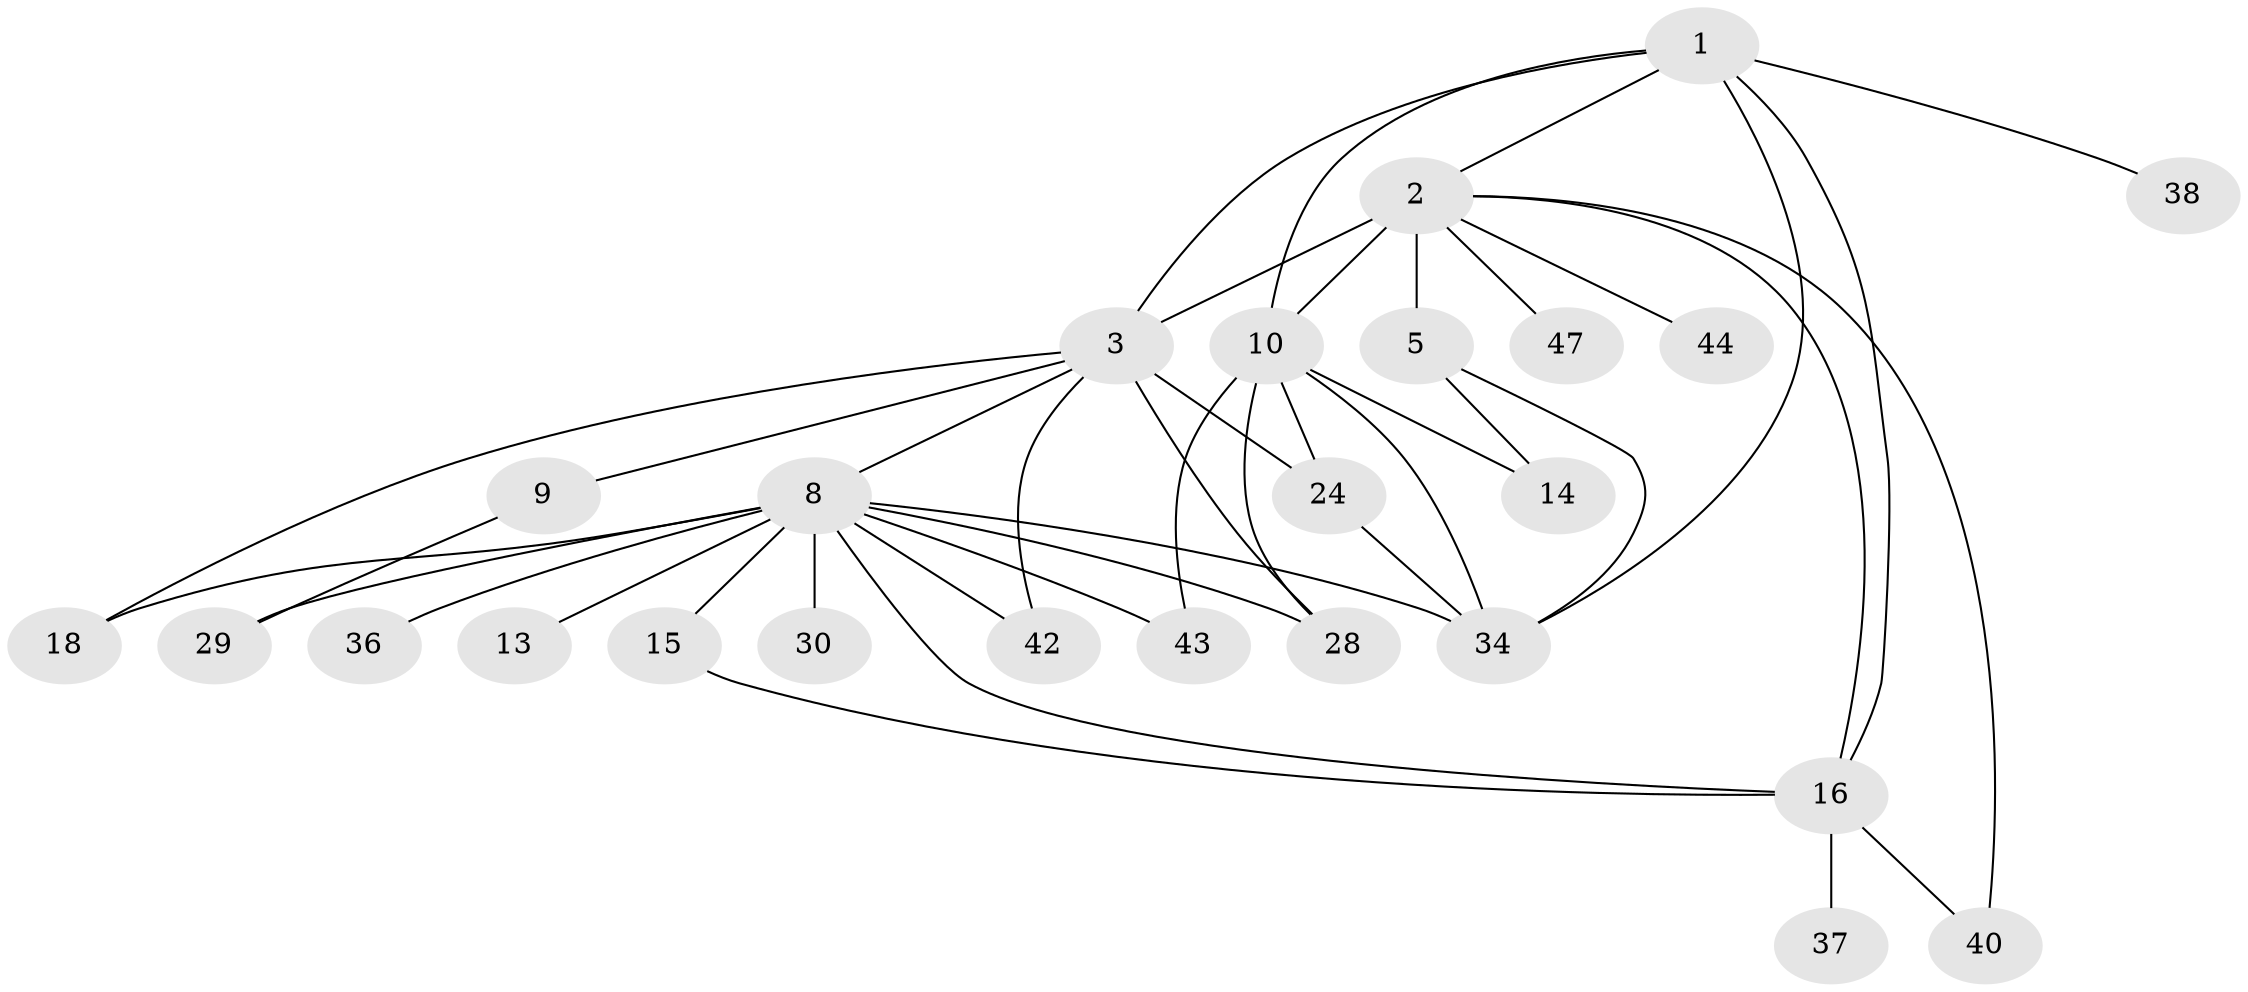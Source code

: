 // original degree distribution, {6: 0.0784313725490196, 9: 0.0196078431372549, 7: 0.0196078431372549, 3: 0.3137254901960784, 4: 0.0196078431372549, 2: 0.3137254901960784, 1: 0.17647058823529413, 5: 0.058823529411764705}
// Generated by graph-tools (version 1.1) at 2025/13/03/09/25 04:13:25]
// undirected, 25 vertices, 42 edges
graph export_dot {
graph [start="1"]
  node [color=gray90,style=filled];
  1 [super="+12"];
  2 [super="+23+19+4"];
  3 [super="+7+6"];
  5;
  8 [super="+11"];
  9;
  10 [super="+20+48"];
  13;
  14;
  15 [super="+22"];
  16 [super="+25"];
  18 [super="+31+21"];
  24 [super="+49"];
  28;
  29;
  30;
  34 [super="+35+50"];
  36;
  37;
  38;
  40;
  42 [super="+51"];
  43 [super="+46"];
  44;
  47;
  1 -- 2;
  1 -- 10;
  1 -- 38;
  1 -- 34;
  1 -- 16;
  1 -- 3;
  2 -- 3 [weight=3];
  2 -- 5;
  2 -- 47;
  2 -- 10 [weight=2];
  2 -- 16;
  2 -- 40;
  2 -- 44;
  3 -- 8;
  3 -- 28;
  3 -- 24;
  3 -- 42;
  3 -- 9;
  3 -- 18;
  5 -- 14;
  5 -- 34;
  8 -- 36;
  8 -- 42;
  8 -- 43;
  8 -- 13;
  8 -- 15 [weight=2];
  8 -- 16;
  8 -- 18;
  8 -- 28;
  8 -- 29;
  8 -- 30;
  8 -- 34;
  9 -- 29;
  10 -- 28;
  10 -- 14;
  10 -- 24;
  10 -- 34;
  10 -- 43;
  15 -- 16;
  16 -- 40;
  16 -- 37;
  24 -- 34 [weight=2];
}
